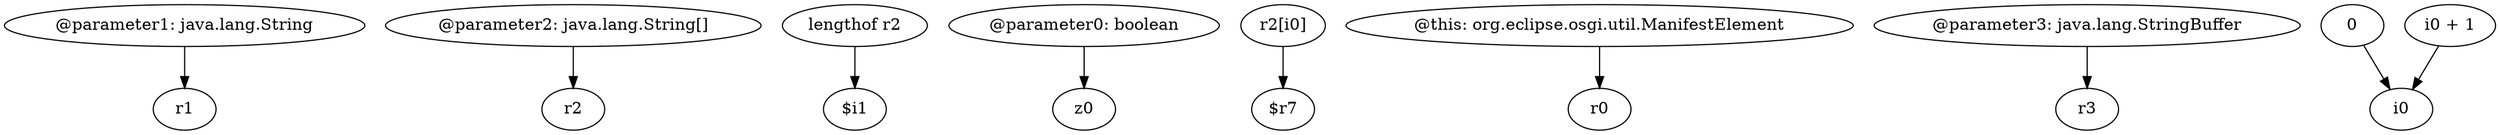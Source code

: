 digraph g {
0[label="@parameter1: java.lang.String"]
1[label="r1"]
0->1[label=""]
2[label="@parameter2: java.lang.String[]"]
3[label="r2"]
2->3[label=""]
4[label="lengthof r2"]
5[label="$i1"]
4->5[label=""]
6[label="@parameter0: boolean"]
7[label="z0"]
6->7[label=""]
8[label="r2[i0]"]
9[label="$r7"]
8->9[label=""]
10[label="@this: org.eclipse.osgi.util.ManifestElement"]
11[label="r0"]
10->11[label=""]
12[label="@parameter3: java.lang.StringBuffer"]
13[label="r3"]
12->13[label=""]
14[label="0"]
15[label="i0"]
14->15[label=""]
16[label="i0 + 1"]
16->15[label=""]
}